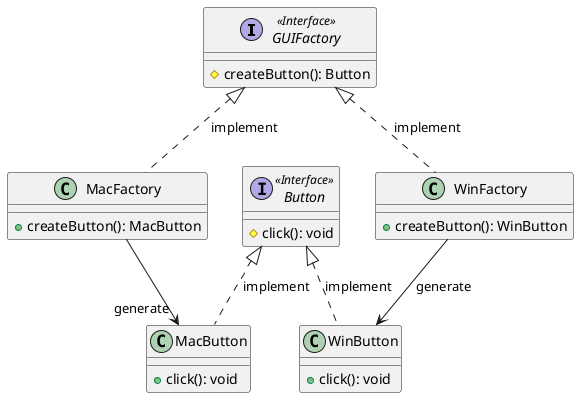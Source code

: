 @startuml
interface GUIFactory <<Interface>> {
    # createButton(): Button
}
class MacFactory {
    + createButton(): MacButton
}
class WinFactory {
    + createButton(): WinButton
}
interface Button <<Interface>> {
    # click(): void
}
class MacButton {
    + click(): void
}
class WinButton {
    + click(): void
}

GUIFactory <|.. MacFactory :implement
GUIFactory <|.. WinFactory :implement

Button <|.. MacButton :implement
Button <|.. WinButton :implement

MacFactory --> "generate" MacButton
WinFactory --> WinButton :generate

@enduml